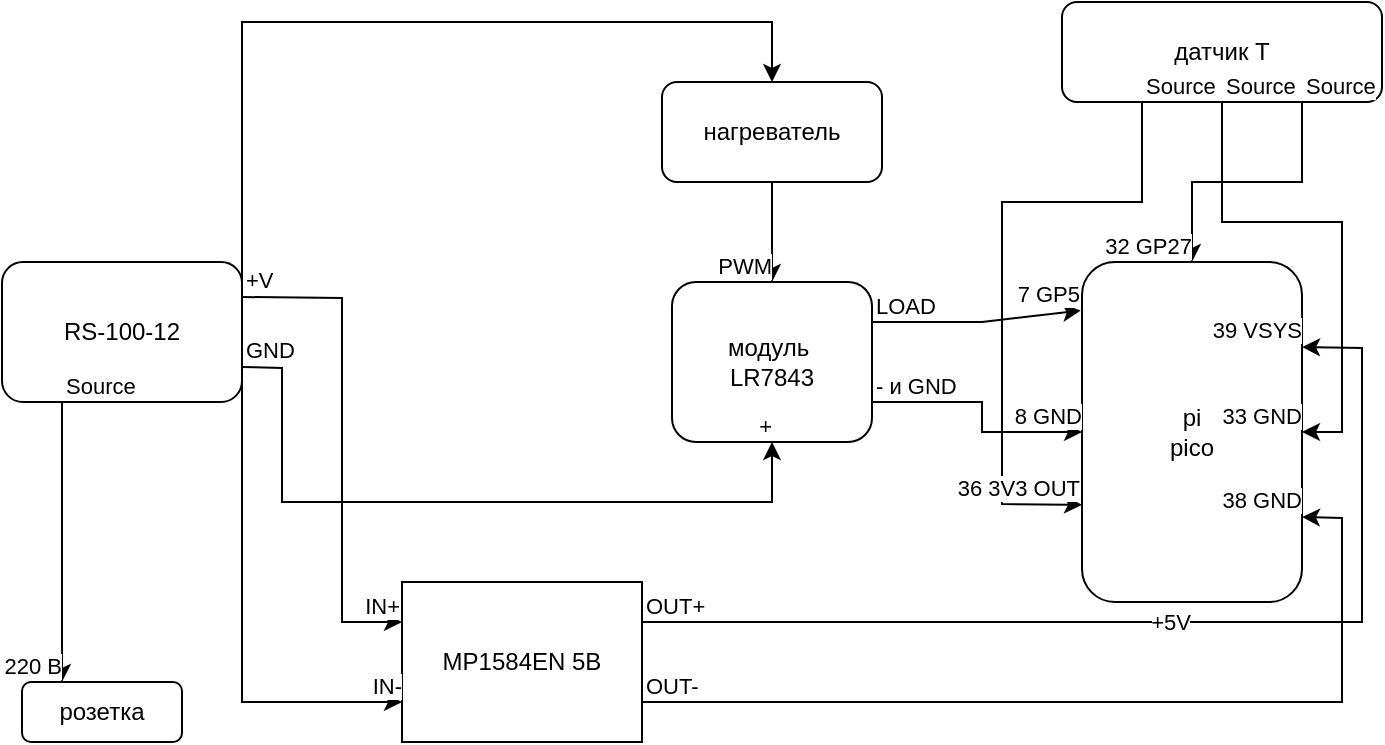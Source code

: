 <mxfile version="21.2.4" type="google">
  <diagram name="Страница 1" id="1En8bYczfDTlmlymmhKA">
    <mxGraphModel grid="1" page="1" gridSize="10" guides="1" tooltips="1" connect="1" arrows="1" fold="1" pageScale="1" pageWidth="827" pageHeight="1169" math="0" shadow="0">
      <root>
        <mxCell id="0" />
        <mxCell id="1" parent="0" />
        <mxCell id="ktkyus_qyaZ7X7LmMhKs-1" value="RS-100-12" style="rounded=1;whiteSpace=wrap;html=1;" vertex="1" parent="1">
          <mxGeometry x="140" y="180" width="120" height="70" as="geometry" />
        </mxCell>
        <mxCell id="ktkyus_qyaZ7X7LmMhKs-8" value="розетка" style="rounded=1;whiteSpace=wrap;html=1;" vertex="1" parent="1">
          <mxGeometry x="150" y="390" width="80" height="30" as="geometry" />
        </mxCell>
        <mxCell id="ktkyus_qyaZ7X7LmMhKs-17" value="" style="endArrow=classic;html=1;rounded=0;exitX=0.25;exitY=1;exitDx=0;exitDy=0;entryX=0.25;entryY=0;entryDx=0;entryDy=0;" edge="1" parent="1" source="ktkyus_qyaZ7X7LmMhKs-1" target="ktkyus_qyaZ7X7LmMhKs-8">
          <mxGeometry relative="1" as="geometry">
            <mxPoint x="320" y="380" as="sourcePoint" />
            <mxPoint x="480" y="380" as="targetPoint" />
          </mxGeometry>
        </mxCell>
        <mxCell id="ktkyus_qyaZ7X7LmMhKs-19" value="Source" style="edgeLabel;resizable=0;html=1;align=left;verticalAlign=bottom;" connectable="0" vertex="1" parent="ktkyus_qyaZ7X7LmMhKs-17">
          <mxGeometry x="-1" relative="1" as="geometry" />
        </mxCell>
        <mxCell id="ktkyus_qyaZ7X7LmMhKs-20" value="220 В" style="edgeLabel;resizable=0;html=1;align=right;verticalAlign=bottom;" connectable="0" vertex="1" parent="ktkyus_qyaZ7X7LmMhKs-17">
          <mxGeometry x="1" relative="1" as="geometry" />
        </mxCell>
        <mxCell id="ktkyus_qyaZ7X7LmMhKs-21" value="нагреватель" style="rounded=1;whiteSpace=wrap;html=1;" vertex="1" parent="1">
          <mxGeometry x="470" y="90" width="110" height="50" as="geometry" />
        </mxCell>
        <mxCell id="ktkyus_qyaZ7X7LmMhKs-22" value="модуль&amp;nbsp;&lt;br&gt;LR7843" style="rounded=1;whiteSpace=wrap;html=1;" vertex="1" parent="1">
          <mxGeometry x="475" y="190" width="100" height="80" as="geometry" />
        </mxCell>
        <mxCell id="ktkyus_qyaZ7X7LmMhKs-23" style="edgeStyle=none;rounded=0;orthogonalLoop=1;jettySize=auto;html=1;exitX=1;exitY=1;exitDx=0;exitDy=0;" edge="1" parent="1" source="ktkyus_qyaZ7X7LmMhKs-22" target="ktkyus_qyaZ7X7LmMhKs-22">
          <mxGeometry relative="1" as="geometry" />
        </mxCell>
        <mxCell id="ktkyus_qyaZ7X7LmMhKs-25" value="MP1584EN 5В" style="rounded=0;whiteSpace=wrap;html=1;" vertex="1" parent="1">
          <mxGeometry x="340" y="340" width="120" height="80" as="geometry" />
        </mxCell>
        <mxCell id="ktkyus_qyaZ7X7LmMhKs-26" value="pi&lt;br&gt;pico" style="rounded=1;whiteSpace=wrap;html=1;" vertex="1" parent="1">
          <mxGeometry x="680" y="180" width="110" height="170" as="geometry" />
        </mxCell>
        <mxCell id="ktkyus_qyaZ7X7LmMhKs-27" value="датчик Т" style="rounded=1;whiteSpace=wrap;html=1;" vertex="1" parent="1">
          <mxGeometry x="670" y="50" width="160" height="50" as="geometry" />
        </mxCell>
        <mxCell id="ktkyus_qyaZ7X7LmMhKs-35" value="" style="endArrow=classic;html=1;rounded=0;exitX=1;exitY=0.75;exitDx=0;exitDy=0;entryX=0;entryY=0.75;entryDx=0;entryDy=0;" edge="1" parent="1" source="ktkyus_qyaZ7X7LmMhKs-1" target="ktkyus_qyaZ7X7LmMhKs-25">
          <mxGeometry relative="1" as="geometry">
            <mxPoint x="320" y="300" as="sourcePoint" />
            <mxPoint x="480" y="300" as="targetPoint" />
            <Array as="points">
              <mxPoint x="260" y="400" />
            </Array>
          </mxGeometry>
        </mxCell>
        <mxCell id="ktkyus_qyaZ7X7LmMhKs-37" value="GND" style="edgeLabel;resizable=0;html=1;align=left;verticalAlign=bottom;" connectable="0" vertex="1" parent="ktkyus_qyaZ7X7LmMhKs-35">
          <mxGeometry x="-1" relative="1" as="geometry" />
        </mxCell>
        <mxCell id="ktkyus_qyaZ7X7LmMhKs-38" value="IN-" style="edgeLabel;resizable=0;html=1;align=right;verticalAlign=bottom;" connectable="0" vertex="1" parent="ktkyus_qyaZ7X7LmMhKs-35">
          <mxGeometry x="1" relative="1" as="geometry" />
        </mxCell>
        <mxCell id="ktkyus_qyaZ7X7LmMhKs-39" value="" style="endArrow=classic;html=1;rounded=0;exitX=1;exitY=0.25;exitDx=0;exitDy=0;entryX=0;entryY=0.25;entryDx=0;entryDy=0;" edge="1" parent="1" source="ktkyus_qyaZ7X7LmMhKs-1" target="ktkyus_qyaZ7X7LmMhKs-25">
          <mxGeometry relative="1" as="geometry">
            <mxPoint x="340" y="259.58" as="sourcePoint" />
            <mxPoint x="500" y="259.58" as="targetPoint" />
            <Array as="points">
              <mxPoint x="310" y="198" />
              <mxPoint x="310" y="360" />
            </Array>
          </mxGeometry>
        </mxCell>
        <mxCell id="ktkyus_qyaZ7X7LmMhKs-41" value="+V" style="edgeLabel;resizable=0;html=1;align=left;verticalAlign=bottom;" connectable="0" vertex="1" parent="ktkyus_qyaZ7X7LmMhKs-39">
          <mxGeometry x="-1" relative="1" as="geometry" />
        </mxCell>
        <mxCell id="ktkyus_qyaZ7X7LmMhKs-42" value="IN+" style="edgeLabel;resizable=0;html=1;align=right;verticalAlign=bottom;" connectable="0" vertex="1" parent="ktkyus_qyaZ7X7LmMhKs-39">
          <mxGeometry x="1" relative="1" as="geometry" />
        </mxCell>
        <mxCell id="ktkyus_qyaZ7X7LmMhKs-43" value="" style="endArrow=classic;html=1;rounded=0;exitX=1;exitY=0.75;exitDx=0;exitDy=0;entryX=0.5;entryY=1;entryDx=0;entryDy=0;" edge="1" parent="1" source="ktkyus_qyaZ7X7LmMhKs-1" target="ktkyus_qyaZ7X7LmMhKs-22">
          <mxGeometry relative="1" as="geometry">
            <mxPoint x="290" y="160" as="sourcePoint" />
            <mxPoint x="460" y="270" as="targetPoint" />
            <Array as="points">
              <mxPoint x="280" y="233" />
              <mxPoint x="280" y="300" />
              <mxPoint x="525" y="300" />
            </Array>
          </mxGeometry>
        </mxCell>
        <mxCell id="ktkyus_qyaZ7X7LmMhKs-46" value="+" style="edgeLabel;resizable=0;html=1;align=right;verticalAlign=bottom;" connectable="0" vertex="1" parent="ktkyus_qyaZ7X7LmMhKs-43">
          <mxGeometry x="1" relative="1" as="geometry" />
        </mxCell>
        <mxCell id="ktkyus_qyaZ7X7LmMhKs-47" value="" style="endArrow=classic;html=1;rounded=0;exitX=1;exitY=0.25;exitDx=0;exitDy=0;entryX=0.5;entryY=0;entryDx=0;entryDy=0;" edge="1" parent="1" source="ktkyus_qyaZ7X7LmMhKs-1" target="ktkyus_qyaZ7X7LmMhKs-21">
          <mxGeometry relative="1" as="geometry">
            <mxPoint x="280" y="130" as="sourcePoint" />
            <mxPoint x="440" y="130" as="targetPoint" />
            <Array as="points">
              <mxPoint x="260" y="60" />
              <mxPoint x="525" y="60" />
            </Array>
          </mxGeometry>
        </mxCell>
        <mxCell id="ktkyus_qyaZ7X7LmMhKs-51" value="" style="endArrow=classic;html=1;rounded=0;exitX=0.5;exitY=1;exitDx=0;exitDy=0;" edge="1" parent="1" source="ktkyus_qyaZ7X7LmMhKs-21" target="ktkyus_qyaZ7X7LmMhKs-22">
          <mxGeometry relative="1" as="geometry">
            <mxPoint x="410" y="200" as="sourcePoint" />
            <mxPoint x="570" y="200" as="targetPoint" />
          </mxGeometry>
        </mxCell>
        <mxCell id="ktkyus_qyaZ7X7LmMhKs-54" value="PWM" style="edgeLabel;resizable=0;html=1;align=right;verticalAlign=bottom;" connectable="0" vertex="1" parent="ktkyus_qyaZ7X7LmMhKs-51">
          <mxGeometry x="1" relative="1" as="geometry" />
        </mxCell>
        <mxCell id="ktkyus_qyaZ7X7LmMhKs-55" value="" style="endArrow=classic;html=1;rounded=0;exitX=1;exitY=0.25;exitDx=0;exitDy=0;entryX=-0.006;entryY=0.143;entryDx=0;entryDy=0;entryPerimeter=0;" edge="1" parent="1" source="ktkyus_qyaZ7X7LmMhKs-22" target="ktkyus_qyaZ7X7LmMhKs-26">
          <mxGeometry relative="1" as="geometry">
            <mxPoint x="410" y="330" as="sourcePoint" />
            <mxPoint x="570" y="330" as="targetPoint" />
            <Array as="points">
              <mxPoint x="630" y="210" />
            </Array>
          </mxGeometry>
        </mxCell>
        <mxCell id="ktkyus_qyaZ7X7LmMhKs-57" value="LOAD" style="edgeLabel;resizable=0;html=1;align=left;verticalAlign=bottom;" connectable="0" vertex="1" parent="ktkyus_qyaZ7X7LmMhKs-55">
          <mxGeometry x="-1" relative="1" as="geometry" />
        </mxCell>
        <mxCell id="ktkyus_qyaZ7X7LmMhKs-58" value="7 GP5" style="edgeLabel;resizable=0;html=1;align=right;verticalAlign=bottom;" connectable="0" vertex="1" parent="ktkyus_qyaZ7X7LmMhKs-55">
          <mxGeometry x="1" relative="1" as="geometry" />
        </mxCell>
        <mxCell id="ktkyus_qyaZ7X7LmMhKs-59" value="" style="endArrow=classic;html=1;rounded=0;entryX=0;entryY=0.5;entryDx=0;entryDy=0;exitX=1;exitY=0.75;exitDx=0;exitDy=0;" edge="1" parent="1" source="ktkyus_qyaZ7X7LmMhKs-22" target="ktkyus_qyaZ7X7LmMhKs-26">
          <mxGeometry relative="1" as="geometry">
            <mxPoint x="480" y="340" as="sourcePoint" />
            <mxPoint x="640" y="340" as="targetPoint" />
            <Array as="points">
              <mxPoint x="630" y="250" />
              <mxPoint x="630" y="265" />
            </Array>
          </mxGeometry>
        </mxCell>
        <mxCell id="ktkyus_qyaZ7X7LmMhKs-61" value="- и GND" style="edgeLabel;resizable=0;html=1;align=left;verticalAlign=bottom;" connectable="0" vertex="1" parent="ktkyus_qyaZ7X7LmMhKs-59">
          <mxGeometry x="-1" relative="1" as="geometry" />
        </mxCell>
        <mxCell id="ktkyus_qyaZ7X7LmMhKs-62" value="8 GND" style="edgeLabel;resizable=0;html=1;align=right;verticalAlign=bottom;" connectable="0" vertex="1" parent="ktkyus_qyaZ7X7LmMhKs-59">
          <mxGeometry x="1" relative="1" as="geometry" />
        </mxCell>
        <mxCell id="ktkyus_qyaZ7X7LmMhKs-65" value="" style="endArrow=classic;html=1;rounded=0;exitX=1;exitY=0.75;exitDx=0;exitDy=0;entryX=1;entryY=0.75;entryDx=0;entryDy=0;" edge="1" parent="1" source="ktkyus_qyaZ7X7LmMhKs-25" target="ktkyus_qyaZ7X7LmMhKs-26">
          <mxGeometry relative="1" as="geometry">
            <mxPoint x="520" y="404.5" as="sourcePoint" />
            <mxPoint x="680" y="404.5" as="targetPoint" />
            <Array as="points">
              <mxPoint x="810" y="400" />
              <mxPoint x="810" y="308" />
            </Array>
          </mxGeometry>
        </mxCell>
        <mxCell id="ktkyus_qyaZ7X7LmMhKs-67" value="OUT-" style="edgeLabel;resizable=0;html=1;align=left;verticalAlign=bottom;" connectable="0" vertex="1" parent="ktkyus_qyaZ7X7LmMhKs-65">
          <mxGeometry x="-1" relative="1" as="geometry" />
        </mxCell>
        <mxCell id="ktkyus_qyaZ7X7LmMhKs-68" value="38 GND" style="edgeLabel;resizable=0;html=1;align=right;verticalAlign=bottom;" connectable="0" vertex="1" parent="ktkyus_qyaZ7X7LmMhKs-65">
          <mxGeometry x="1" relative="1" as="geometry" />
        </mxCell>
        <mxCell id="ktkyus_qyaZ7X7LmMhKs-69" value="" style="endArrow=classic;html=1;rounded=0;exitX=1;exitY=0.25;exitDx=0;exitDy=0;entryX=1;entryY=0.25;entryDx=0;entryDy=0;" edge="1" parent="1" source="ktkyus_qyaZ7X7LmMhKs-25" target="ktkyus_qyaZ7X7LmMhKs-26">
          <mxGeometry relative="1" as="geometry">
            <mxPoint x="540" y="430" as="sourcePoint" />
            <mxPoint x="700" y="430" as="targetPoint" />
            <Array as="points">
              <mxPoint x="820" y="360" />
              <mxPoint x="820" y="223" />
            </Array>
          </mxGeometry>
        </mxCell>
        <mxCell id="ktkyus_qyaZ7X7LmMhKs-70" value="+5V" style="edgeLabel;resizable=0;html=1;align=center;verticalAlign=middle;" connectable="0" vertex="1" parent="ktkyus_qyaZ7X7LmMhKs-69">
          <mxGeometry relative="1" as="geometry" />
        </mxCell>
        <mxCell id="ktkyus_qyaZ7X7LmMhKs-71" value="OUT+" style="edgeLabel;resizable=0;html=1;align=left;verticalAlign=bottom;" connectable="0" vertex="1" parent="ktkyus_qyaZ7X7LmMhKs-69">
          <mxGeometry x="-1" relative="1" as="geometry" />
        </mxCell>
        <mxCell id="ktkyus_qyaZ7X7LmMhKs-72" value="39 VSYS" style="edgeLabel;resizable=0;html=1;align=right;verticalAlign=bottom;" connectable="0" vertex="1" parent="ktkyus_qyaZ7X7LmMhKs-69">
          <mxGeometry x="1" relative="1" as="geometry" />
        </mxCell>
        <mxCell id="ktkyus_qyaZ7X7LmMhKs-75" value="" style="endArrow=classic;html=1;rounded=0;exitX=0.25;exitY=1;exitDx=0;exitDy=0;entryX=0;entryY=0.714;entryDx=0;entryDy=0;entryPerimeter=0;" edge="1" parent="1" source="ktkyus_qyaZ7X7LmMhKs-27" target="ktkyus_qyaZ7X7LmMhKs-26">
          <mxGeometry relative="1" as="geometry">
            <mxPoint x="610" y="150" as="sourcePoint" />
            <mxPoint x="590" y="310" as="targetPoint" />
            <Array as="points">
              <mxPoint x="710" y="150" />
              <mxPoint x="640" y="150" />
              <mxPoint x="640" y="301" />
            </Array>
          </mxGeometry>
        </mxCell>
        <mxCell id="ktkyus_qyaZ7X7LmMhKs-77" value="Source" style="edgeLabel;resizable=0;html=1;align=left;verticalAlign=bottom;" connectable="0" vertex="1" parent="ktkyus_qyaZ7X7LmMhKs-75">
          <mxGeometry x="-1" relative="1" as="geometry" />
        </mxCell>
        <mxCell id="ktkyus_qyaZ7X7LmMhKs-78" value="36 3V3 OUT" style="edgeLabel;resizable=0;html=1;align=right;verticalAlign=bottom;" connectable="0" vertex="1" parent="ktkyus_qyaZ7X7LmMhKs-75">
          <mxGeometry x="1" relative="1" as="geometry" />
        </mxCell>
        <mxCell id="ktkyus_qyaZ7X7LmMhKs-80" value="" style="endArrow=classic;html=1;rounded=0;exitX=0.5;exitY=1;exitDx=0;exitDy=0;entryX=1;entryY=0.5;entryDx=0;entryDy=0;" edge="1" parent="1" source="ktkyus_qyaZ7X7LmMhKs-27" target="ktkyus_qyaZ7X7LmMhKs-26">
          <mxGeometry relative="1" as="geometry">
            <mxPoint x="700" y="170" as="sourcePoint" />
            <mxPoint x="860" y="170" as="targetPoint" />
            <Array as="points">
              <mxPoint x="750" y="160" />
              <mxPoint x="810" y="160" />
              <mxPoint x="810" y="265" />
            </Array>
          </mxGeometry>
        </mxCell>
        <mxCell id="ktkyus_qyaZ7X7LmMhKs-82" value="Source" style="edgeLabel;resizable=0;html=1;align=left;verticalAlign=bottom;" connectable="0" vertex="1" parent="ktkyus_qyaZ7X7LmMhKs-80">
          <mxGeometry x="-1" relative="1" as="geometry" />
        </mxCell>
        <mxCell id="ktkyus_qyaZ7X7LmMhKs-83" value="33 GND" style="edgeLabel;resizable=0;html=1;align=right;verticalAlign=bottom;" connectable="0" vertex="1" parent="ktkyus_qyaZ7X7LmMhKs-80">
          <mxGeometry x="1" relative="1" as="geometry" />
        </mxCell>
        <mxCell id="ktkyus_qyaZ7X7LmMhKs-84" value="" style="endArrow=classic;html=1;rounded=0;exitX=0.75;exitY=1;exitDx=0;exitDy=0;entryX=0.5;entryY=0;entryDx=0;entryDy=0;" edge="1" parent="1" source="ktkyus_qyaZ7X7LmMhKs-27" target="ktkyus_qyaZ7X7LmMhKs-26">
          <mxGeometry relative="1" as="geometry">
            <mxPoint x="680" y="130" as="sourcePoint" />
            <mxPoint x="840" y="130" as="targetPoint" />
            <Array as="points">
              <mxPoint x="790" y="140" />
              <mxPoint x="735" y="140" />
            </Array>
          </mxGeometry>
        </mxCell>
        <mxCell id="ktkyus_qyaZ7X7LmMhKs-86" value="Source" style="edgeLabel;resizable=0;html=1;align=left;verticalAlign=bottom;" connectable="0" vertex="1" parent="ktkyus_qyaZ7X7LmMhKs-84">
          <mxGeometry x="-1" relative="1" as="geometry" />
        </mxCell>
        <mxCell id="ktkyus_qyaZ7X7LmMhKs-87" value="32 GP27" style="edgeLabel;resizable=0;html=1;align=right;verticalAlign=bottom;" connectable="0" vertex="1" parent="ktkyus_qyaZ7X7LmMhKs-84">
          <mxGeometry x="1" relative="1" as="geometry" />
        </mxCell>
      </root>
    </mxGraphModel>
  </diagram>
</mxfile>
